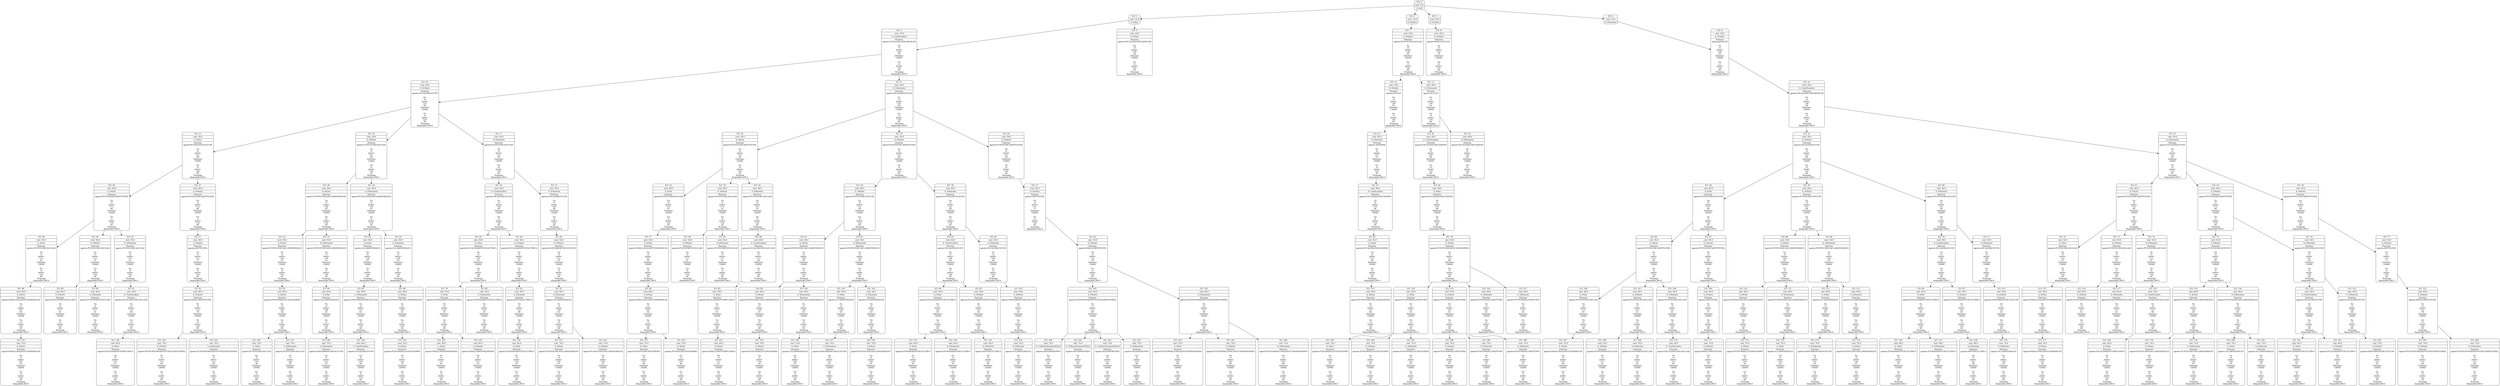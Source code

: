 digraph g {
node [shape = Mrecord];
nodo0[label="{EO: 0|cost: 0.0|A: null}"]
nodo1[label="{EO: 1|cost: 10.0|A: IrSur}"]
nodo5[label="{EO: 5|cost: 10.0|A: UsarEscalera|Posicion\nagente:ESCALERACERCAJAVALAB\n\nEn\nel\npunto:\n128\n64\n2
Destino:\nCIDISI\n\nEn\nel\npunto:\n124\n60\n3
Energia\ndisponible:290.0
}"]
nodo10[label="{EO: 10|cost: 20.0|A: IrOeste|Posicion\nagente:ESCALERACECOVI\n\nEn\nel\npunto:\n122\n64\n1
Destino:\nCIDISI\n\nEn\nel\npunto:\n124\n60\n3
Energia\ndisponible:290.0
}"]
nodo15[label="{EO: 15|cost: 30.0|A: IrSur|Posicion\nagente:PUNTOCERCACECOVI\n\nEn\nel\npunto:\n121\n66\n1
Destino:\nCIDISI\n\nEn\nel\npunto:\n124\n60\n3
Energia\ndisponible:290.0
}"]
nodo26[label="{EO: 26|cost: 40.0|A: IrEste|Posicion\nagente:PUNTOCERCADEPTOCIVIL\n\nEn\nel\npunto:\n112\n66\n1
Destino:\nCIDISI\n\nEn\nel\npunto:\n124\n60\n3
Energia\ndisponible:290.0
}"]
nodo48[label="{EO: 48|cost: 50.0|A: IrSur|Posicion\nagente:PUNTOCERCAAULA20\n\nEn\nel\npunto:\n112\n61\n1
Destino:\nCIDISI\n\nEn\nel\npunto:\n124\n60\n3
Energia\ndisponible:290.0
}"]
nodo88[label="{EO: 88|cost: 60.0|A: IrEste|Posicion\nagente:PASILLOSALAESTUDIOBASICAS\n\nEn\nel\npunto:\n107\n60\n1
Destino:\nCIDISI\n\nEn\nel\npunto:\n124\n60\n3
Energia\ndisponible:290.0
}"]
nodo143[label="{EO: 143|cost: 70.0|A: IrEste|Posicion\nagente:PASILLOSALAESTUDIOBASICAS\n\nEn\nel\npunto:\n107\n56\n1
Destino:\nCIDISI\n\nEn\nel\npunto:\n124\n60\n3
Energia\ndisponible:290.0
}"]

nodo88 -> nodo143;

nodo48 -> nodo88;

nodo26 -> nodo48;
nodo49[label="{EO: 49|cost: 50.0|A: IrNorte|Posicion\nagente:PUNTOCERCAAULA20\n\nEn\nel\npunto:\n112\n61\n1
Destino:\nCIDISI\n\nEn\nel\npunto:\n124\n60\n3
Energia\ndisponible:290.0
}"]
nodo89[label="{EO: 89|cost: 60.0|A: IrNorte|Posicion\nagente:PUNTOFRENTEAULA20\n\nEn\nel\npunto:\n117\n61\n1
Destino:\nCIDISI\n\nEn\nel\npunto:\n124\n60\n3
Energia\ndisponible:290.0
}"]

nodo49 -> nodo89;
nodo90[label="{EO: 90|cost: 60.0|A: IrNoreste|Posicion\nagente:PUNTOFRENTEAULA20\n\nEn\nel\npunto:\n117\n61\n1
Destino:\nCIDISI\n\nEn\nel\npunto:\n124\n60\n3
Energia\ndisponible:290.0
}"]

nodo49 -> nodo90;

nodo26 -> nodo49;
nodo50[label="{EO: 50|cost: 50.0|A: IrNoreste|Posicion\nagente:PUNTOCERCAAULA20\n\nEn\nel\npunto:\n112\n61\n1
Destino:\nCIDISI\n\nEn\nel\npunto:\n124\n60\n3
Energia\ndisponible:290.0
}"]
nodo91[label="{EO: 91|cost: 50.0|A: UsarEscalera|Posicion\nagente:ESCALERACERCAAULA20\n\nEn\nel\npunto:\n113\n60\n1
Destino:\nCIDISI\n\nEn\nel\npunto:\n124\n60\n3
Energia\ndisponible:290.0
}"]
nodo139[label="{EO: 139|cost: 60.0|A: IrSur|Posicion\nagente:ESCALERADEPTOMECANICA\n\nEn\nel\npunto:\n113\n61\n0
Destino:\nCIDISI\n\nEn\nel\npunto:\n124\n60\n3
Energia\ndisponible:290.0
}"]

nodo91 -> nodo139;

nodo50 -> nodo91;

nodo26 -> nodo50;

nodo15 -> nodo26;
nodo27[label="{EO: 27|cost: 40.0|A: IrOeste|Posicion\nagente:PUNTOCERCADEPTOCIVIL\n\nEn\nel\npunto:\n112\n66\n1
Destino:\nCIDISI\n\nEn\nel\npunto:\n124\n60\n3
Energia\ndisponible:290.0
}"]
nodo51[label="{EO: 51|cost: 50.0|A: IrOeste|Posicion\nagente:DEPTOCIVIL\n\nEn\nel\npunto:\n111\n71\n1
Destino:\nCIDISI\n\nEn\nel\npunto:\n124\n60\n3
Energia\ndisponible:290.0
}"]
nodo92[label="{EO: 92|cost: 60.0|A: IrOeste|Posicion\nagente:PASILLODEPTOCIVIL\n\nEn\nel\npunto:\n112\n78\n1
Destino:\nCIDISI\n\nEn\nel\npunto:\n124\n60\n3
Energia\ndisponible:290.0
}"]
nodo144[label="{EO: 144|cost: 70.0|A: IrNorte|Posicion\nagente:PUNTOENTREDEPTOCIVILEINDUSTRIAL\n\nEn\nel\npunto:\n112\n84\n1
Destino:\nCIDISI\n\nEn\nel\npunto:\n124\n60\n3
Energia\ndisponible:290.0
}"]

nodo92 -> nodo144;
nodo145[label="{EO: 145|cost: 70.0|A: IrSuroeste|Posicion\nagente:PUNTOENTREDEPTOCIVILEINDUSTRIAL\n\nEn\nel\npunto:\n112\n84\n1
Destino:\nCIDISI\n\nEn\nel\npunto:\n124\n60\n3
Energia\ndisponible:290.0
}"]

nodo92 -> nodo145;

nodo51 -> nodo92;

nodo27 -> nodo51;

nodo15 -> nodo27;

nodo10 -> nodo15;
nodo16[label="{EO: 16|cost: 30.0|A: IrNorte|Posicion\nagente:PUNTOCERCACECOVI\n\nEn\nel\npunto:\n121\n66\n1
Destino:\nCIDISI\n\nEn\nel\npunto:\n124\n60\n3
Energia\ndisponible:290.0
}"]
nodo28[label="{EO: 28|cost: 40.0|A: IrEste|Posicion\nagente:PUNTOCERCAAULAMATERIALES\n\nEn\nel\npunto:\n136\n65\n1
Destino:\nCIDISI\n\nEn\nel\npunto:\n124\n60\n3
Energia\ndisponible:290.0
}"]
nodo52[label="{EO: 52|cost: 50.0|A: IrEste|Posicion\nagente:PUNTOCERCAAULAMATERIALES\n\nEn\nel\npunto:\n136\n61\n1
Destino:\nCIDISI\n\nEn\nel\npunto:\n124\n60\n3
Energia\ndisponible:290.0
}"]
nodo93[label="{EO: 93|cost: 60.0|A: IrEste|Posicion\nagente:PUNTOPASILLOCERCAGIMNI\n\nEn\nel\npunto:\n136\n54\n1
Destino:\nCIDISI\n\nEn\nel\npunto:\n124\n60\n3
Energia\ndisponible:290.0
}"]
nodo146[label="{EO: 146|cost: 70.0|A: IrSur|Posicion\nagente:PUNTOCERCAAULA19\n\nEn\nel\npunto:\n136\n48\n1
Destino:\nCIDISI\n\nEn\nel\npunto:\n124\n60\n3
Energia\ndisponible:290.0
}"]

nodo93 -> nodo146;
nodo147[label="{EO: 147|cost: 70.0|A: IrNoroeste|Posicion\nagente:PUNTOCERCAAULA19\n\nEn\nel\npunto:\n136\n48\n1
Destino:\nCIDISI\n\nEn\nel\npunto:\n124\n60\n3
Energia\ndisponible:290.0
}"]

nodo93 -> nodo147;

nodo52 -> nodo93;

nodo28 -> nodo52;
nodo53[label="{EO: 53|cost: 50.0|A: IrNoroeste|Posicion\nagente:PUNTOCERCAAULAMATERIALES\n\nEn\nel\npunto:\n136\n61\n1
Destino:\nCIDISI\n\nEn\nel\npunto:\n124\n60\n3
Energia\ndisponible:290.0
}"]
nodo94[label="{EO: 94|cost: 60.0|A: IrSur|Posicion\nagente:AULAMATERIALES\n\nEn\nel\npunto:\n138\n63\n1
Destino:\nCIDISI\n\nEn\nel\npunto:\n124\n60\n3
Energia\ndisponible:290.0
}"]
nodo148[label="{EO: 148|cost: 70.0|A: IrSuroeste|Posicion\nagente:SANITARIOSCERCACECOVI\n\nEn\nel\npunto:\n131\n63\n1
Destino:\nCIDISI\n\nEn\nel\npunto:\n124\n60\n3
Energia\ndisponible:290.0
}"]

nodo94 -> nodo148;

nodo53 -> nodo94;

nodo28 -> nodo53;

nodo16 -> nodo28;
nodo29[label="{EO: 29|cost: 40.0|A: IrNoroeste|Posicion\nagente:PUNTOCERCAAULAMATERIALES\n\nEn\nel\npunto:\n136\n65\n1
Destino:\nCIDISI\n\nEn\nel\npunto:\n124\n60\n3
Energia\ndisponible:290.0
}"]
nodo54[label="{EO: 54|cost: 50.0|A: IrSur|Posicion\nagente:AULAMATERIALES\n\nEn\nel\npunto:\n138\n63\n1
Destino:\nCIDISI\n\nEn\nel\npunto:\n124\n60\n3
Energia\ndisponible:290.0
}"]
nodo95[label="{EO: 95|cost: 60.0|A: IrSuroeste|Posicion\nagente:SANITARIOSCERCACECOVI\n\nEn\nel\npunto:\n131\n63\n1
Destino:\nCIDISI\n\nEn\nel\npunto:\n124\n60\n3
Energia\ndisponible:290.0
}"]
nodo149[label="{EO: 149|cost: 60.0|A: UsarEscalera|Posicion\nagente:ESCALERACECOVI\n\nEn\nel\npunto:\n128\n64\n1
Destino:\nCIDISI\n\nEn\nel\npunto:\n124\n60\n3
Energia\ndisponible:290.0
}"]

nodo95 -> nodo149;

nodo54 -> nodo95;

nodo29 -> nodo54;
nodo55[label="{EO: 55|cost: 50.0|A: IrSureste|Posicion\nagente:AULAMATERIALES\n\nEn\nel\npunto:\n138\n63\n1
Destino:\nCIDISI\n\nEn\nel\npunto:\n124\n60\n3
Energia\ndisponible:290.0
}"]
nodo96[label="{EO: 96|cost: 60.0|A: IrEste|Posicion\nagente:PUNTOCERCAAULAMATERIALES\n\nEn\nel\npunto:\n136\n61\n1
Destino:\nCIDISI\n\nEn\nel\npunto:\n124\n60\n3
Energia\ndisponible:290.0
}"]
nodo150[label="{EO: 150|cost: 70.0|A: IrEste|Posicion\nagente:PUNTOPASILLOCERCAGIMNI\n\nEn\nel\npunto:\n136\n54\n1
Destino:\nCIDISI\n\nEn\nel\npunto:\n124\n60\n3
Energia\ndisponible:290.0
}"]

nodo96 -> nodo150;

nodo55 -> nodo96;

nodo29 -> nodo55;

nodo16 -> nodo29;

nodo10 -> nodo16;
nodo17[label="{EO: 17|cost: 30.0|A: IrNoreste|Posicion\nagente:PUNTOCERCACECOVI\n\nEn\nel\npunto:\n121\n66\n1
Destino:\nCIDISI\n\nEn\nel\npunto:\n124\n60\n3
Energia\ndisponible:290.0
}"]
nodo30[label="{EO: 30|cost: 30.0|A: UsarEscalera|Posicion\nagente:ESCALERACECOVI\n\nEn\nel\npunto:\n128\n64\n1
Destino:\nCIDISI\n\nEn\nel\npunto:\n124\n60\n3
Energia\ndisponible:290.0
}"]
nodo45[label="{EO: 45|cost: 40.0|A: IrSur|Posicion\nagente:ESCALERADEPTOELECTRICA\n\nEn\nel\npunto:\n121\n63\n0
Destino:\nCIDISI\n\nEn\nel\npunto:\n124\n60\n3
Energia\ndisponible:290.0
}"]
nodo79[label="{EO: 79|cost: 50.0|A: IrSur|Posicion\nagente:ENTRADADEPTOELECTRICA\n\nEn\nel\npunto:\n118\n63\n0
Destino:\nCIDISI\n\nEn\nel\npunto:\n124\n60\n3
Energia\ndisponible:290.0
}"]
nodo128[label="{EO: 128|cost: 60.0|A: IrSur|Posicion\nagente:PASILLOPATIOPALMERAS\n\nEn\nel\npunto:\n111\n63\n0
Destino:\nCIDISI\n\nEn\nel\npunto:\n124\n60\n3
Energia\ndisponible:290.0
}"]

nodo79 -> nodo128;
nodo129[label="{EO: 129|cost: 60.0|A: IrOeste|Posicion\nagente:PASILLOPATIOPALMERAS\n\nEn\nel\npunto:\n111\n63\n0
Destino:\nCIDISI\n\nEn\nel\npunto:\n124\n60\n3
Energia\ndisponible:290.0
}"]

nodo79 -> nodo129;

nodo45 -> nodo79;
nodo80[label="{EO: 80|cost: 50.0|A: IrNoroeste|Posicion\nagente:ENTRADADEPTOELECTRICA\n\nEn\nel\npunto:\n118\n63\n0
Destino:\nCIDISI\n\nEn\nel\npunto:\n124\n60\n3
Energia\ndisponible:290.0
}"]

nodo45 -> nodo80;

nodo30 -> nodo45;
nodo46[label="{EO: 46|cost: 40.0|A: IrOeste|Posicion\nagente:ESCALERADEPTOELECTRICA\n\nEn\nel\npunto:\n121\n63\n0
Destino:\nCIDISI\n\nEn\nel\npunto:\n124\n60\n3
Energia\ndisponible:290.0
}"]
nodo81[label="{EO: 81|cost: 50.0|A: IrSureste|Posicion\nagente:DEPTOELECTRICA\n\nEn\nel\npunto:\n121\n66\n0
Destino:\nCIDISI\n\nEn\nel\npunto:\n124\n60\n3
Energia\ndisponible:290.0
}"]
nodo130[label="{EO: 130|cost: 60.0|A: IrSur|Posicion\nagente:ENTRADADEPTOELECTRICA\n\nEn\nel\npunto:\n118\n63\n0
Destino:\nCIDISI\n\nEn\nel\npunto:\n124\n60\n3
Energia\ndisponible:290.0
}"]

nodo81 -> nodo130;

nodo46 -> nodo81;

nodo30 -> nodo46;

nodo17 -> nodo30;
nodo31[label="{EO: 31|cost: 40.0|A: IrNoreste|Posicion\nagente:ESCALERACECOVI\n\nEn\nel\npunto:\n128\n64\n1
Destino:\nCIDISI\n\nEn\nel\npunto:\n124\n60\n3
Energia\ndisponible:290.0
}"]
nodo56[label="{EO: 56|cost: 50.0|A: IrNorte|Posicion\nagente:SANITARIOSCERCACECOVI\n\nEn\nel\npunto:\n131\n63\n1
Destino:\nCIDISI\n\nEn\nel\npunto:\n124\n60\n3
Energia\ndisponible:290.0
}"]
nodo97[label="{EO: 97|cost: 60.0|A: IrSureste|Posicion\nagente:AULAMATERIALES\n\nEn\nel\npunto:\n138\n63\n1
Destino:\nCIDISI\n\nEn\nel\npunto:\n124\n60\n3
Energia\ndisponible:290.0
}"]
nodo151[label="{EO: 151|cost: 70.0|A: IrEste|Posicion\nagente:PUNTOCERCAAULAMATERIALES\n\nEn\nel\npunto:\n136\n61\n1
Destino:\nCIDISI\n\nEn\nel\npunto:\n124\n60\n3
Energia\ndisponible:290.0
}"]

nodo97 -> nodo151;
nodo152[label="{EO: 152|cost: 70.0|A: IrOeste|Posicion\nagente:PUNTOCERCAAULAMATERIALES\n\nEn\nel\npunto:\n136\n61\n1
Destino:\nCIDISI\n\nEn\nel\npunto:\n124\n60\n3
Energia\ndisponible:290.0
}"]

nodo97 -> nodo152;

nodo56 -> nodo97;

nodo31 -> nodo56;

nodo17 -> nodo31;

nodo10 -> nodo17;

nodo5 -> nodo10;
nodo11[label="{EO: 11|cost: 20.0|A: IrSuroeste|Posicion\nagente:ESCALERACECOVI\n\nEn\nel\npunto:\n122\n64\n1
Destino:\nCIDISI\n\nEn\nel\npunto:\n124\n60\n3
Energia\ndisponible:290.0
}"]
nodo18[label="{EO: 18|cost: 30.0|A: IrEste|Posicion\nagente:PUNTOCERCADEPTOCIVIL\n\nEn\nel\npunto:\n112\n66\n1
Destino:\nCIDISI\n\nEn\nel\npunto:\n124\n60\n3
Energia\ndisponible:290.0
}"]
nodo32[label="{EO: 32|cost: 40.0|A: IrSur|Posicion\nagente:PUNTOCERCAAULA20\n\nEn\nel\npunto:\n112\n61\n1
Destino:\nCIDISI\n\nEn\nel\npunto:\n124\n60\n3
Energia\ndisponible:290.0
}"]
nodo57[label="{EO: 57|cost: 50.0|A: IrEste|Posicion\nagente:PASILLOSALAESTUDIOBASICAS\n\nEn\nel\npunto:\n107\n60\n1
Destino:\nCIDISI\n\nEn\nel\npunto:\n124\n60\n3
Energia\ndisponible:290.0
}"]
nodo98[label="{EO: 98|cost: 60.0|A: IrEste|Posicion\nagente:PASILLOSALAESTUDIOBASICAS\n\nEn\nel\npunto:\n107\n56\n1
Destino:\nCIDISI\n\nEn\nel\npunto:\n124\n60\n3
Energia\ndisponible:290.0
}"]
nodo153[label="{EO: 153|cost: 70.0|A: IrSur|Posicion\nagente:PUNTOCERCATOTORIAB3\n\nEn\nel\npunto:\n107\n48\n1
Destino:\nCIDISI\n\nEn\nel\npunto:\n124\n60\n3
Energia\ndisponible:290.0
}"]

nodo98 -> nodo153;
nodo154[label="{EO: 154|cost: 70.0|A: IrEste|Posicion\nagente:PUNTOCERCATOTORIAB3\n\nEn\nel\npunto:\n107\n48\n1
Destino:\nCIDISI\n\nEn\nel\npunto:\n124\n60\n3
Energia\ndisponible:290.0
}"]

nodo98 -> nodo154;

nodo57 -> nodo98;

nodo32 -> nodo57;

nodo18 -> nodo32;
nodo33[label="{EO: 33|cost: 40.0|A: IrNorte|Posicion\nagente:PUNTOCERCAAULA20\n\nEn\nel\npunto:\n112\n61\n1
Destino:\nCIDISI\n\nEn\nel\npunto:\n124\n60\n3
Energia\ndisponible:290.0
}"]
nodo58[label="{EO: 58|cost: 50.0|A: IrNorte|Posicion\nagente:PUNTOFRENTEAULA20\n\nEn\nel\npunto:\n117\n61\n1
Destino:\nCIDISI\n\nEn\nel\npunto:\n124\n60\n3
Energia\ndisponible:290.0
}"]

nodo33 -> nodo58;
nodo59[label="{EO: 59|cost: 50.0|A: IrNoreste|Posicion\nagente:PUNTOFRENTEAULA20\n\nEn\nel\npunto:\n117\n61\n1
Destino:\nCIDISI\n\nEn\nel\npunto:\n124\n60\n3
Energia\ndisponible:290.0
}"]

nodo33 -> nodo59;

nodo18 -> nodo33;
nodo34[label="{EO: 34|cost: 40.0|A: IrNoreste|Posicion\nagente:PUNTOCERCAAULA20\n\nEn\nel\npunto:\n112\n61\n1
Destino:\nCIDISI\n\nEn\nel\npunto:\n124\n60\n3
Energia\ndisponible:290.0
}"]
nodo60[label="{EO: 60|cost: 40.0|A: UsarEscalera|Posicion\nagente:ESCALERACERCAAULA20\n\nEn\nel\npunto:\n113\n60\n1
Destino:\nCIDISI\n\nEn\nel\npunto:\n124\n60\n3
Energia\ndisponible:290.0
}"]
nodo83[label="{EO: 83|cost: 50.0|A: IrSur|Posicion\nagente:ESCALERADEPTOMECANICA\n\nEn\nel\npunto:\n113\n61\n0
Destino:\nCIDISI\n\nEn\nel\npunto:\n124\n60\n3
Energia\ndisponible:290.0
}"]
nodo132[label="{EO: 132|cost: 60.0|A: IrEste|Posicion\nagente:PASILLODEPTOMECANICA\n\nEn\nel\npunto:\n111\n61\n0
Destino:\nCIDISI\n\nEn\nel\npunto:\n124\n60\n3
Energia\ndisponible:290.0
}"]

nodo83 -> nodo132;

nodo60 -> nodo83;

nodo34 -> nodo60;

nodo18 -> nodo34;

nodo11 -> nodo18;
nodo19[label="{EO: 19|cost: 30.0|A: IrNorte|Posicion\nagente:PUNTOCERCADEPTOCIVIL\n\nEn\nel\npunto:\n112\n66\n1
Destino:\nCIDISI\n\nEn\nel\npunto:\n124\n60\n3
Energia\ndisponible:290.0
}"]
nodo35[label="{EO: 35|cost: 40.0|A: IrNorte|Posicion\nagente:PUNTOCERCACECOVI\n\nEn\nel\npunto:\n121\n66\n1
Destino:\nCIDISI\n\nEn\nel\npunto:\n124\n60\n3
Energia\ndisponible:290.0
}"]
nodo61[label="{EO: 61|cost: 50.0|A: IrEste|Posicion\nagente:PUNTOCERCAAULAMATERIALES\n\nEn\nel\npunto:\n136\n65\n1
Destino:\nCIDISI\n\nEn\nel\npunto:\n124\n60\n3
Energia\ndisponible:290.0
}"]
nodo99[label="{EO: 99|cost: 60.0|A: IrEste|Posicion\nagente:PUNTOCERCAAULAMATERIALES\n\nEn\nel\npunto:\n136\n61\n1
Destino:\nCIDISI\n\nEn\nel\npunto:\n124\n60\n3
Energia\ndisponible:290.0
}"]
nodo155[label="{EO: 155|cost: 70.0|A: IrEste|Posicion\nagente:PUNTOPASILLOCERCAGIMNI\n\nEn\nel\npunto:\n136\n54\n1
Destino:\nCIDISI\n\nEn\nel\npunto:\n124\n60\n3
Energia\ndisponible:290.0
}"]

nodo99 -> nodo155;

nodo61 -> nodo99;
nodo100[label="{EO: 100|cost: 60.0|A: IrNoroeste|Posicion\nagente:PUNTOCERCAAULAMATERIALES\n\nEn\nel\npunto:\n136\n61\n1
Destino:\nCIDISI\n\nEn\nel\npunto:\n124\n60\n3
Energia\ndisponible:290.0
}"]
nodo156[label="{EO: 156|cost: 70.0|A: IrSur|Posicion\nagente:AULAMATERIALES\n\nEn\nel\npunto:\n138\n63\n1
Destino:\nCIDISI\n\nEn\nel\npunto:\n124\n60\n3
Energia\ndisponible:290.0
}"]

nodo100 -> nodo156;

nodo61 -> nodo100;

nodo35 -> nodo61;
nodo62[label="{EO: 62|cost: 50.0|A: IrNoroeste|Posicion\nagente:PUNTOCERCAAULAMATERIALES\n\nEn\nel\npunto:\n136\n65\n1
Destino:\nCIDISI\n\nEn\nel\npunto:\n124\n60\n3
Energia\ndisponible:290.0
}"]
nodo101[label="{EO: 101|cost: 60.0|A: IrSur|Posicion\nagente:AULAMATERIALES\n\nEn\nel\npunto:\n138\n63\n1
Destino:\nCIDISI\n\nEn\nel\npunto:\n124\n60\n3
Energia\ndisponible:290.0
}"]
nodo157[label="{EO: 157|cost: 70.0|A: IrSuroeste|Posicion\nagente:SANITARIOSCERCACECOVI\n\nEn\nel\npunto:\n131\n63\n1
Destino:\nCIDISI\n\nEn\nel\npunto:\n124\n60\n3
Energia\ndisponible:290.0
}"]

nodo101 -> nodo157;

nodo62 -> nodo101;
nodo102[label="{EO: 102|cost: 60.0|A: IrSureste|Posicion\nagente:AULAMATERIALES\n\nEn\nel\npunto:\n138\n63\n1
Destino:\nCIDISI\n\nEn\nel\npunto:\n124\n60\n3
Energia\ndisponible:290.0
}"]
nodo158[label="{EO: 158|cost: 70.0|A: IrEste|Posicion\nagente:PUNTOCERCAAULAMATERIALES\n\nEn\nel\npunto:\n136\n61\n1
Destino:\nCIDISI\n\nEn\nel\npunto:\n124\n60\n3
Energia\ndisponible:290.0
}"]

nodo102 -> nodo158;

nodo62 -> nodo102;

nodo35 -> nodo62;

nodo19 -> nodo35;
nodo36[label="{EO: 36|cost: 40.0|A: IrNoreste|Posicion\nagente:PUNTOCERCACECOVI\n\nEn\nel\npunto:\n121\n66\n1
Destino:\nCIDISI\n\nEn\nel\npunto:\n124\n60\n3
Energia\ndisponible:290.0
}"]
nodo63[label="{EO: 63|cost: 40.0|A: UsarEscalera|Posicion\nagente:ESCALERACECOVI\n\nEn\nel\npunto:\n128\n64\n1
Destino:\nCIDISI\n\nEn\nel\npunto:\n124\n60\n3
Energia\ndisponible:290.0
}"]
nodo84[label="{EO: 84|cost: 50.0|A: IrSur|Posicion\nagente:ESCALERADEPTOELECTRICA\n\nEn\nel\npunto:\n121\n63\n0
Destino:\nCIDISI\n\nEn\nel\npunto:\n124\n60\n3
Energia\ndisponible:290.0
}"]
nodo133[label="{EO: 133|cost: 60.0|A: IrSur|Posicion\nagente:ENTRADADEPTOELECTRICA\n\nEn\nel\npunto:\n118\n63\n0
Destino:\nCIDISI\n\nEn\nel\npunto:\n124\n60\n3
Energia\ndisponible:290.0
}"]

nodo84 -> nodo133;
nodo134[label="{EO: 134|cost: 60.0|A: IrNoroeste|Posicion\nagente:ENTRADADEPTOELECTRICA\n\nEn\nel\npunto:\n118\n63\n0
Destino:\nCIDISI\n\nEn\nel\npunto:\n124\n60\n3
Energia\ndisponible:290.0
}"]

nodo84 -> nodo134;

nodo63 -> nodo84;
nodo85[label="{EO: 85|cost: 50.0|A: IrOeste|Posicion\nagente:ESCALERADEPTOELECTRICA\n\nEn\nel\npunto:\n121\n63\n0
Destino:\nCIDISI\n\nEn\nel\npunto:\n124\n60\n3
Energia\ndisponible:290.0
}"]
nodo135[label="{EO: 135|cost: 60.0|A: IrSureste|Posicion\nagente:DEPTOELECTRICA\n\nEn\nel\npunto:\n121\n66\n0
Destino:\nCIDISI\n\nEn\nel\npunto:\n124\n60\n3
Energia\ndisponible:290.0
}"]

nodo85 -> nodo135;

nodo63 -> nodo85;

nodo36 -> nodo63;
nodo64[label="{EO: 64|cost: 50.0|A: IrNoreste|Posicion\nagente:ESCALERACECOVI\n\nEn\nel\npunto:\n128\n64\n1
Destino:\nCIDISI\n\nEn\nel\npunto:\n124\n60\n3
Energia\ndisponible:290.0
}"]
nodo103[label="{EO: 103|cost: 60.0|A: IrNorte|Posicion\nagente:SANITARIOSCERCACECOVI\n\nEn\nel\npunto:\n131\n63\n1
Destino:\nCIDISI\n\nEn\nel\npunto:\n124\n60\n3
Energia\ndisponible:290.0
}"]
nodo159[label="{EO: 159|cost: 70.0|A: IrSureste|Posicion\nagente:AULAMATERIALES\n\nEn\nel\npunto:\n138\n63\n1
Destino:\nCIDISI\n\nEn\nel\npunto:\n124\n60\n3
Energia\ndisponible:290.0
}"]

nodo103 -> nodo159;

nodo64 -> nodo103;

nodo36 -> nodo64;

nodo19 -> nodo36;

nodo11 -> nodo19;
nodo20[label="{EO: 20|cost: 30.0|A: IrOeste|Posicion\nagente:PUNTOCERCADEPTOCIVIL\n\nEn\nel\npunto:\n112\n66\n1
Destino:\nCIDISI\n\nEn\nel\npunto:\n124\n60\n3
Energia\ndisponible:290.0
}"]
nodo37[label="{EO: 37|cost: 40.0|A: IrOeste|Posicion\nagente:DEPTOCIVIL\n\nEn\nel\npunto:\n111\n71\n1
Destino:\nCIDISI\n\nEn\nel\npunto:\n124\n60\n3
Energia\ndisponible:290.0
}"]
nodo65[label="{EO: 65|cost: 50.0|A: IrOeste|Posicion\nagente:PASILLODEPTOCIVIL\n\nEn\nel\npunto:\n112\n78\n1
Destino:\nCIDISI\n\nEn\nel\npunto:\n124\n60\n3
Energia\ndisponible:290.0
}"]
nodo104[label="{EO: 104|cost: 60.0|A: IrNorte|Posicion\nagente:PUNTOENTREDEPTOCIVILEINDUSTRIAL\n\nEn\nel\npunto:\n112\n84\n1
Destino:\nCIDISI\n\nEn\nel\npunto:\n124\n60\n3
Energia\ndisponible:290.0
}"]
nodo160[label="{EO: 160|cost: 70.0|A: UtilizarAscensorAPiso2|Posicion\nagente:ASCENSOR1PISO\n\nEn\nel\npunto:\n114\n84\n1
Destino:\nCIDISI\n\nEn\nel\npunto:\n124\n60\n3
Energia\ndisponible:290.0
}"]

nodo104 -> nodo160;
nodo161[label="{EO: 161|cost: 70.0|A: UtilizarAscensorAPiso2|Posicion\nagente:ASCENSOR1PISO\n\nEn\nel\npunto:\n114\n84\n1
Destino:\nCIDISI\n\nEn\nel\npunto:\n124\n60\n3
Energia\ndisponible:290.0
}"]

nodo104 -> nodo161;
nodo162[label="{EO: 162|cost: 70.0|A: UtilizarAscensorAPiso3|Posicion\nagente:ASCENSOR1PISO\n\nEn\nel\npunto:\n114\n84\n1
Destino:\nCIDISI\n\nEn\nel\npunto:\n124\n60\n3
Energia\ndisponible:290.0
}"]

nodo104 -> nodo162;
nodo163[label="{EO: 163|cost: 70.0|A: IrNoroeste|Posicion\nagente:ASCENSOR1PISO\n\nEn\nel\npunto:\n114\n84\n1
Destino:\nCIDISI\n\nEn\nel\npunto:\n124\n60\n3
Energia\ndisponible:290.0
}"]

nodo104 -> nodo163;

nodo65 -> nodo104;
nodo105[label="{EO: 105|cost: 60.0|A: IrSuroeste|Posicion\nagente:PUNTOENTREDEPTOCIVILEINDUSTRIAL\n\nEn\nel\npunto:\n112\n84\n1
Destino:\nCIDISI\n\nEn\nel\npunto:\n124\n60\n3
Energia\ndisponible:290.0
}"]
nodo164[label="{EO: 164|cost: 70.0|A: IrSur|Posicion\nagente:PUNTOPASILLOSALAESTUDIOPOSGRADO\n\nEn\nel\npunto:\n103\n86\n1
Destino:\nCIDISI\n\nEn\nel\npunto:\n124\n60\n3
Energia\ndisponible:290.0
}"]

nodo105 -> nodo164;
nodo165[label="{EO: 165|cost: 70.0|A: IrNorte|Posicion\nagente:PUNTOPASILLOSALAESTUDIOPOSGRADO\n\nEn\nel\npunto:\n103\n86\n1
Destino:\nCIDISI\n\nEn\nel\npunto:\n124\n60\n3
Energia\ndisponible:290.0
}"]

nodo105 -> nodo165;
nodo166[label="{EO: 166|cost: 70.0|A: IrNoroeste|Posicion\nagente:PUNTOPASILLOSALAESTUDIOPOSGRADO\n\nEn\nel\npunto:\n103\n86\n1
Destino:\nCIDISI\n\nEn\nel\npunto:\n124\n60\n3
Energia\ndisponible:290.0
}"]

nodo105 -> nodo166;

nodo65 -> nodo105;

nodo37 -> nodo65;

nodo20 -> nodo37;

nodo11 -> nodo20;

nodo5 -> nodo11;

nodo1 -> nodo5;
nodo6[label="{EO: 6|cost: 20.0|A: IrEste|Posicion\nagente:ESCALERACERCAJAVALAB\n\nEn\nel\npunto:\n128\n64\n2
Destino:\nCIDISI\n\nEn\nel\npunto:\n124\n60\n3
Energia\ndisponible:290.0
}"]

nodo1 -> nodo6;

nodo0 -> nodo1;
nodo2[label="{EO: 2|cost: 10.0|A: IrNorte}"]
nodo7[label="{EO: 7|cost: 20.0|A: IrNorte|Posicion\nagente:PUNTOCERCAAULA22\n\nEn\nel\npunto:\n136\n64\n2
Destino:\nCIDISI\n\nEn\nel\npunto:\n124\n60\n3
Energia\ndisponible:290.0
}"]
nodo12[label="{EO: 12|cost: 30.0|A: IrOeste|Posicion\nagente:AULA22\n\nEn\nel\npunto:\n138\n63\n2
Destino:\nCIDISI\n\nEn\nel\npunto:\n124\n60\n3
Energia\ndisponible:290.0
}"]
nodo23[label="{EO: 23|cost: 40.0|A: IrSureste|Posicion\nagente:ANEXOISI\n\nEn\nel\npunto:\n137\n67\n2
Destino:\nCIDISI\n\nEn\nel\npunto:\n124\n60\n3
Energia\ndisponible:290.0
}"]
nodo47[label="{EO: 47|cost: 40.0|A: UsarEscalera|Posicion\nagente:ESCALERACERCAANEXO\n\nEn\nel\npunto:\n136\n66\n2
Destino:\nCIDISI\n\nEn\nel\npunto:\n124\n60\n3
Energia\ndisponible:290.0
}"]
nodo82[label="{EO: 82|cost: 50.0|A: IrSur|Posicion\nagente:ESCALERACERCAANEXO\n\nEn\nel\npunto:\n133\n66\n3
Destino:\nCIDISI\n\nEn\nel\npunto:\n124\n60\n3
Energia\ndisponible:290.0
}"]
nodo131[label="{EO: 131|cost: 60.0|A: IrEste|Posicion\nagente:PUNTOCERCAESCALERAANEXO\n\nEn\nel\npunto:\n131\n66\n3
Destino:\nCIDISI\n\nEn\nel\npunto:\n124\n60\n3
Energia\ndisponible:290.0
}"]

nodo82 -> nodo131;

nodo47 -> nodo82;

nodo23 -> nodo47;

nodo12 -> nodo23;

nodo7 -> nodo12;
nodo13[label="{EO: 13|cost: 30.0|A: IrSuroeste|Posicion\nagente:AULA22\n\nEn\nel\npunto:\n138\n63\n2
Destino:\nCIDISI\n\nEn\nel\npunto:\n124\n60\n3
Energia\ndisponible:290.0
}"]
nodo24[label="{EO: 24|cost: 30.0|A: UsarEscalera|Posicion\nagente:ESCALERACERCAANEXO\n\nEn\nel\npunto:\n136\n66\n2
Destino:\nCIDISI\n\nEn\nel\npunto:\n124\n60\n3
Energia\ndisponible:290.0
}"]
nodo44[label="{EO: 44|cost: 40.0|A: IrSur|Posicion\nagente:ESCALERACERCAANEXO\n\nEn\nel\npunto:\n133\n66\n3
Destino:\nCIDISI\n\nEn\nel\npunto:\n124\n60\n3
Energia\ndisponible:290.0
}"]
nodo78[label="{EO: 78|cost: 50.0|A: IrEste|Posicion\nagente:PUNTOCERCAESCALERAANEXO\n\nEn\nel\npunto:\n131\n66\n3
Destino:\nCIDISI\n\nEn\nel\npunto:\n124\n60\n3
Energia\ndisponible:290.0
}"]
nodo124[label="{EO: 124|cost: 60.0|A: IrSur|Posicion\nagente:PUNTOPASILLODEPTOISI\n\nEn\nel\npunto:\n131\n61\n3
Destino:\nCIDISI\n\nEn\nel\npunto:\n124\n60\n3
Energia\ndisponible:290.0
}"]
nodo185[label="{EO: 185|cost: 70.0|A: IrSur|Posicion\nagente:PUNTOPASILLOCERCACIDISI\n\nEn\nel\npunto:\n122\n61\n3
Destino:\nCIDISI\n\nEn\nel\npunto:\n124\n60\n3
Energia\ndisponible:290.0
}"]

nodo124 -> nodo185;
nodo186[label="{EO: 186|cost: 70.0|A: IrOeste|Posicion\nagente:PUNTOPASILLOCERCACIDISI\n\nEn\nel\npunto:\n122\n61\n3
Destino:\nCIDISI\n\nEn\nel\npunto:\n124\n60\n3
Energia\ndisponible:290.0
}"]

nodo124 -> nodo186;
nodo187[label="{EO: 187|cost: 70.0|A: IrNoreste|Posicion\nagente:PUNTOPASILLOCERCACIDISI\n\nEn\nel\npunto:\n122\n61\n3
Destino:\nCIDISI\n\nEn\nel\npunto:\n124\n60\n3
Energia\ndisponible:290.0
}"]

nodo124 -> nodo187;

nodo78 -> nodo124;
nodo125[label="{EO: 125|cost: 60.0|A: IrNorte|Posicion\nagente:PUNTOPASILLODEPTOISI\n\nEn\nel\npunto:\n131\n61\n3
Destino:\nCIDISI\n\nEn\nel\npunto:\n124\n60\n3
Energia\ndisponible:290.0
}"]
nodo188[label="{EO: 188|cost: 70.0|A: IrNorte|Posicion\nagente:PUNTOPASILLODEPTOISI\n\nEn\nel\npunto:\n139\n61\n3
Destino:\nCIDISI\n\nEn\nel\npunto:\n124\n60\n3
Energia\ndisponible:290.0
}"]

nodo125 -> nodo188;
nodo189[label="{EO: 189|cost: 70.0|A: IrSureste|Posicion\nagente:PUNTOPASILLODEPTOISI\n\nEn\nel\npunto:\n139\n61\n3
Destino:\nCIDISI\n\nEn\nel\npunto:\n124\n60\n3
Energia\ndisponible:290.0
}"]

nodo125 -> nodo189;
nodo190[label="{EO: 190|cost: 70.0|A: IrNoreste|Posicion\nagente:PUNTOPASILLODEPTOISI\n\nEn\nel\npunto:\n139\n61\n3
Destino:\nCIDISI\n\nEn\nel\npunto:\n124\n60\n3
Energia\ndisponible:290.0
}"]

nodo125 -> nodo190;

nodo78 -> nodo125;
nodo126[label="{EO: 126|cost: 60.0|A: IrSureste|Posicion\nagente:PUNTOPASILLODEPTOISI\n\nEn\nel\npunto:\n131\n61\n3
Destino:\nCIDISI\n\nEn\nel\npunto:\n124\n60\n3
Energia\ndisponible:290.0
}"]

nodo78 -> nodo126;
nodo127[label="{EO: 127|cost: 60.0|A: IrNoreste|Posicion\nagente:PUNTOPASILLODEPTOISI\n\nEn\nel\npunto:\n131\n61\n3
Destino:\nCIDISI\n\nEn\nel\npunto:\n124\n60\n3
Energia\ndisponible:290.0
}"]

nodo78 -> nodo127;

nodo44 -> nodo78;

nodo24 -> nodo44;

nodo13 -> nodo24;
nodo25[label="{EO: 25|cost: 40.0|A: IrNoroeste|Posicion\nagente:ESCALERACERCAANEXO\n\nEn\nel\npunto:\n136\n66\n2
Destino:\nCIDISI\n\nEn\nel\npunto:\n124\n60\n3
Energia\ndisponible:290.0
}"]

nodo13 -> nodo25;

nodo7 -> nodo13;

nodo2 -> nodo7;

nodo0 -> nodo2;
nodo3[label="{EO: 3|cost: 10.0|A: IrOeste}"]
nodo8[label="{EO: 8|cost: 20.0|A: IrOeste|Posicion\nagente:PASILLOAULA21\n\nEn\nel\npunto:\n132\n70\n2
Destino:\nCIDISI\n\nEn\nel\npunto:\n124\n60\n3
Energia\ndisponible:290.0
}"]

nodo3 -> nodo8;

nodo0 -> nodo3;
nodo4[label="{EO: 4|cost: 10.0|A: IrSureste}"]
nodo9[label="{EO: 9|cost: 20.0|A: IrOeste|Posicion\nagente:JAVALAB\n\nEn\nel\npunto:\n128\n63\n2
Destino:\nCIDISI\n\nEn\nel\npunto:\n124\n60\n3
Energia\ndisponible:290.0
}"]
nodo14[label="{EO: 14|cost: 20.0|A: UsarEscalera|Posicion\nagente:ESCALERACERCAJAVALAB\n\nEn\nel\npunto:\n128\n64\n2
Destino:\nCIDISI\n\nEn\nel\npunto:\n124\n60\n3
Energia\ndisponible:290.0
}"]
nodo21[label="{EO: 21|cost: 30.0|A: IrOeste|Posicion\nagente:ESCALERACECOVI\n\nEn\nel\npunto:\n122\n64\n1
Destino:\nCIDISI\n\nEn\nel\npunto:\n124\n60\n3
Energia\ndisponible:290.0
}"]
nodo38[label="{EO: 38|cost: 40.0|A: IrSur|Posicion\nagente:PUNTOCERCACECOVI\n\nEn\nel\npunto:\n121\n66\n1
Destino:\nCIDISI\n\nEn\nel\npunto:\n124\n60\n3
Energia\ndisponible:290.0
}"]
nodo66[label="{EO: 66|cost: 50.0|A: IrEste|Posicion\nagente:PUNTOCERCADEPTOCIVIL\n\nEn\nel\npunto:\n112\n66\n1
Destino:\nCIDISI\n\nEn\nel\npunto:\n124\n60\n3
Energia\ndisponible:290.0
}"]
nodo106[label="{EO: 106|cost: 60.0|A: IrSur|Posicion\nagente:PUNTOCERCAAULA20\n\nEn\nel\npunto:\n112\n61\n1
Destino:\nCIDISI\n\nEn\nel\npunto:\n124\n60\n3
Energia\ndisponible:290.0
}"]
nodo167[label="{EO: 167|cost: 70.0|A: IrEste|Posicion\nagente:PASILLOSALAESTUDIOBASICAS\n\nEn\nel\npunto:\n107\n60\n1
Destino:\nCIDISI\n\nEn\nel\npunto:\n124\n60\n3
Energia\ndisponible:290.0
}"]

nodo106 -> nodo167;

nodo66 -> nodo106;
nodo107[label="{EO: 107|cost: 60.0|A: IrNorte|Posicion\nagente:PUNTOCERCAAULA20\n\nEn\nel\npunto:\n112\n61\n1
Destino:\nCIDISI\n\nEn\nel\npunto:\n124\n60\n3
Energia\ndisponible:290.0
}"]
nodo168[label="{EO: 168|cost: 70.0|A: IrNorte|Posicion\nagente:PUNTOFRENTEAULA20\n\nEn\nel\npunto:\n117\n61\n1
Destino:\nCIDISI\n\nEn\nel\npunto:\n124\n60\n3
Energia\ndisponible:290.0
}"]

nodo107 -> nodo168;
nodo169[label="{EO: 169|cost: 70.0|A: IrNoreste|Posicion\nagente:PUNTOFRENTEAULA20\n\nEn\nel\npunto:\n117\n61\n1
Destino:\nCIDISI\n\nEn\nel\npunto:\n124\n60\n3
Energia\ndisponible:290.0
}"]

nodo107 -> nodo169;

nodo66 -> nodo107;
nodo108[label="{EO: 108|cost: 60.0|A: IrNoreste|Posicion\nagente:PUNTOCERCAAULA20\n\nEn\nel\npunto:\n112\n61\n1
Destino:\nCIDISI\n\nEn\nel\npunto:\n124\n60\n3
Energia\ndisponible:290.0
}"]
nodo170[label="{EO: 170|cost: 60.0|A: UsarEscalera|Posicion\nagente:ESCALERACERCAAULA20\n\nEn\nel\npunto:\n113\n60\n1
Destino:\nCIDISI\n\nEn\nel\npunto:\n124\n60\n3
Energia\ndisponible:290.0
}"]

nodo108 -> nodo170;

nodo66 -> nodo108;

nodo38 -> nodo66;
nodo67[label="{EO: 67|cost: 50.0|A: IrOeste|Posicion\nagente:PUNTOCERCADEPTOCIVIL\n\nEn\nel\npunto:\n112\n66\n1
Destino:\nCIDISI\n\nEn\nel\npunto:\n124\n60\n3
Energia\ndisponible:290.0
}"]
nodo109[label="{EO: 109|cost: 60.0|A: IrOeste|Posicion\nagente:DEPTOCIVIL\n\nEn\nel\npunto:\n111\n71\n1
Destino:\nCIDISI\n\nEn\nel\npunto:\n124\n60\n3
Energia\ndisponible:290.0
}"]
nodo171[label="{EO: 171|cost: 70.0|A: IrOeste|Posicion\nagente:PASILLODEPTOCIVIL\n\nEn\nel\npunto:\n112\n78\n1
Destino:\nCIDISI\n\nEn\nel\npunto:\n124\n60\n3
Energia\ndisponible:290.0
}"]

nodo109 -> nodo171;

nodo67 -> nodo109;

nodo38 -> nodo67;

nodo21 -> nodo38;
nodo39[label="{EO: 39|cost: 40.0|A: IrNorte|Posicion\nagente:PUNTOCERCACECOVI\n\nEn\nel\npunto:\n121\n66\n1
Destino:\nCIDISI\n\nEn\nel\npunto:\n124\n60\n3
Energia\ndisponible:290.0
}"]
nodo68[label="{EO: 68|cost: 50.0|A: IrEste|Posicion\nagente:PUNTOCERCAAULAMATERIALES\n\nEn\nel\npunto:\n136\n65\n1
Destino:\nCIDISI\n\nEn\nel\npunto:\n124\n60\n3
Energia\ndisponible:290.0
}"]
nodo110[label="{EO: 110|cost: 60.0|A: IrEste|Posicion\nagente:PUNTOCERCAAULAMATERIALES\n\nEn\nel\npunto:\n136\n61\n1
Destino:\nCIDISI\n\nEn\nel\npunto:\n124\n60\n3
Energia\ndisponible:290.0
}"]
nodo172[label="{EO: 172|cost: 70.0|A: IrEste|Posicion\nagente:PUNTOPASILLOCERCAGIMNI\n\nEn\nel\npunto:\n136\n54\n1
Destino:\nCIDISI\n\nEn\nel\npunto:\n124\n60\n3
Energia\ndisponible:290.0
}"]

nodo110 -> nodo172;

nodo68 -> nodo110;
nodo111[label="{EO: 111|cost: 60.0|A: IrNoroeste|Posicion\nagente:PUNTOCERCAAULAMATERIALES\n\nEn\nel\npunto:\n136\n61\n1
Destino:\nCIDISI\n\nEn\nel\npunto:\n124\n60\n3
Energia\ndisponible:290.0
}"]
nodo173[label="{EO: 173|cost: 70.0|A: IrSur|Posicion\nagente:AULAMATERIALES\n\nEn\nel\npunto:\n138\n63\n1
Destino:\nCIDISI\n\nEn\nel\npunto:\n124\n60\n3
Energia\ndisponible:290.0
}"]

nodo111 -> nodo173;

nodo68 -> nodo111;

nodo39 -> nodo68;
nodo69[label="{EO: 69|cost: 50.0|A: IrNoroeste|Posicion\nagente:PUNTOCERCAAULAMATERIALES\n\nEn\nel\npunto:\n136\n65\n1
Destino:\nCIDISI\n\nEn\nel\npunto:\n124\n60\n3
Energia\ndisponible:290.0
}"]
nodo112[label="{EO: 112|cost: 60.0|A: IrSur|Posicion\nagente:AULAMATERIALES\n\nEn\nel\npunto:\n138\n63\n1
Destino:\nCIDISI\n\nEn\nel\npunto:\n124\n60\n3
Energia\ndisponible:290.0
}"]
nodo174[label="{EO: 174|cost: 70.0|A: IrSuroeste|Posicion\nagente:SANITARIOSCERCACECOVI\n\nEn\nel\npunto:\n131\n63\n1
Destino:\nCIDISI\n\nEn\nel\npunto:\n124\n60\n3
Energia\ndisponible:290.0
}"]

nodo112 -> nodo174;

nodo69 -> nodo112;
nodo113[label="{EO: 113|cost: 60.0|A: IrSureste|Posicion\nagente:AULAMATERIALES\n\nEn\nel\npunto:\n138\n63\n1
Destino:\nCIDISI\n\nEn\nel\npunto:\n124\n60\n3
Energia\ndisponible:290.0
}"]
nodo175[label="{EO: 175|cost: 70.0|A: IrEste|Posicion\nagente:PUNTOCERCAAULAMATERIALES\n\nEn\nel\npunto:\n136\n61\n1
Destino:\nCIDISI\n\nEn\nel\npunto:\n124\n60\n3
Energia\ndisponible:290.0
}"]

nodo113 -> nodo175;

nodo69 -> nodo113;

nodo39 -> nodo69;

nodo21 -> nodo39;
nodo40[label="{EO: 40|cost: 40.0|A: IrNoreste|Posicion\nagente:PUNTOCERCACECOVI\n\nEn\nel\npunto:\n121\n66\n1
Destino:\nCIDISI\n\nEn\nel\npunto:\n124\n60\n3
Energia\ndisponible:290.0
}"]
nodo70[label="{EO: 70|cost: 40.0|A: UsarEscalera|Posicion\nagente:ESCALERACECOVI\n\nEn\nel\npunto:\n128\n64\n1
Destino:\nCIDISI\n\nEn\nel\npunto:\n124\n60\n3
Energia\ndisponible:290.0
}"]
nodo86[label="{EO: 86|cost: 50.0|A: IrSur|Posicion\nagente:ESCALERADEPTOELECTRICA\n\nEn\nel\npunto:\n121\n63\n0
Destino:\nCIDISI\n\nEn\nel\npunto:\n124\n60\n3
Energia\ndisponible:290.0
}"]
nodo136[label="{EO: 136|cost: 60.0|A: IrSur|Posicion\nagente:ENTRADADEPTOELECTRICA\n\nEn\nel\npunto:\n118\n63\n0
Destino:\nCIDISI\n\nEn\nel\npunto:\n124\n60\n3
Energia\ndisponible:290.0
}"]

nodo86 -> nodo136;
nodo137[label="{EO: 137|cost: 60.0|A: IrNoroeste|Posicion\nagente:ENTRADADEPTOELECTRICA\n\nEn\nel\npunto:\n118\n63\n0
Destino:\nCIDISI\n\nEn\nel\npunto:\n124\n60\n3
Energia\ndisponible:290.0
}"]

nodo86 -> nodo137;

nodo70 -> nodo86;
nodo87[label="{EO: 87|cost: 50.0|A: IrOeste|Posicion\nagente:ESCALERADEPTOELECTRICA\n\nEn\nel\npunto:\n121\n63\n0
Destino:\nCIDISI\n\nEn\nel\npunto:\n124\n60\n3
Energia\ndisponible:290.0
}"]
nodo138[label="{EO: 138|cost: 60.0|A: IrSureste|Posicion\nagente:DEPTOELECTRICA\n\nEn\nel\npunto:\n121\n66\n0
Destino:\nCIDISI\n\nEn\nel\npunto:\n124\n60\n3
Energia\ndisponible:290.0
}"]

nodo87 -> nodo138;

nodo70 -> nodo87;

nodo40 -> nodo70;
nodo71[label="{EO: 71|cost: 50.0|A: IrNoreste|Posicion\nagente:ESCALERACECOVI\n\nEn\nel\npunto:\n128\n64\n1
Destino:\nCIDISI\n\nEn\nel\npunto:\n124\n60\n3
Energia\ndisponible:290.0
}"]
nodo114[label="{EO: 114|cost: 60.0|A: IrNorte|Posicion\nagente:SANITARIOSCERCACECOVI\n\nEn\nel\npunto:\n131\n63\n1
Destino:\nCIDISI\n\nEn\nel\npunto:\n124\n60\n3
Energia\ndisponible:290.0
}"]
nodo176[label="{EO: 176|cost: 70.0|A: IrSureste|Posicion\nagente:AULAMATERIALES\n\nEn\nel\npunto:\n138\n63\n1
Destino:\nCIDISI\n\nEn\nel\npunto:\n124\n60\n3
Energia\ndisponible:290.0
}"]

nodo114 -> nodo176;

nodo71 -> nodo114;

nodo40 -> nodo71;

nodo21 -> nodo40;

nodo14 -> nodo21;
nodo22[label="{EO: 22|cost: 30.0|A: IrSuroeste|Posicion\nagente:ESCALERACECOVI\n\nEn\nel\npunto:\n122\n64\n1
Destino:\nCIDISI\n\nEn\nel\npunto:\n124\n60\n3
Energia\ndisponible:290.0
}"]
nodo41[label="{EO: 41|cost: 40.0|A: IrEste|Posicion\nagente:PUNTOCERCADEPTOCIVIL\n\nEn\nel\npunto:\n112\n66\n1
Destino:\nCIDISI\n\nEn\nel\npunto:\n124\n60\n3
Energia\ndisponible:290.0
}"]
nodo72[label="{EO: 72|cost: 50.0|A: IrSur|Posicion\nagente:PUNTOCERCAAULA20\n\nEn\nel\npunto:\n112\n61\n1
Destino:\nCIDISI\n\nEn\nel\npunto:\n124\n60\n3
Energia\ndisponible:290.0
}"]
nodo115[label="{EO: 115|cost: 60.0|A: IrEste|Posicion\nagente:PASILLOSALAESTUDIOBASICAS\n\nEn\nel\npunto:\n107\n60\n1
Destino:\nCIDISI\n\nEn\nel\npunto:\n124\n60\n3
Energia\ndisponible:290.0
}"]
nodo177[label="{EO: 177|cost: 70.0|A: IrEste|Posicion\nagente:PASILLOSALAESTUDIOBASICAS\n\nEn\nel\npunto:\n107\n56\n1
Destino:\nCIDISI\n\nEn\nel\npunto:\n124\n60\n3
Energia\ndisponible:290.0
}"]

nodo115 -> nodo177;

nodo72 -> nodo115;

nodo41 -> nodo72;
nodo73[label="{EO: 73|cost: 50.0|A: IrNorte|Posicion\nagente:PUNTOCERCAAULA20\n\nEn\nel\npunto:\n112\n61\n1
Destino:\nCIDISI\n\nEn\nel\npunto:\n124\n60\n3
Energia\ndisponible:290.0
}"]
nodo116[label="{EO: 116|cost: 60.0|A: IrNorte|Posicion\nagente:PUNTOFRENTEAULA20\n\nEn\nel\npunto:\n117\n61\n1
Destino:\nCIDISI\n\nEn\nel\npunto:\n124\n60\n3
Energia\ndisponible:290.0
}"]

nodo73 -> nodo116;
nodo117[label="{EO: 117|cost: 60.0|A: IrNoreste|Posicion\nagente:PUNTOFRENTEAULA20\n\nEn\nel\npunto:\n117\n61\n1
Destino:\nCIDISI\n\nEn\nel\npunto:\n124\n60\n3
Energia\ndisponible:290.0
}"]

nodo73 -> nodo117;

nodo41 -> nodo73;
nodo74[label="{EO: 74|cost: 50.0|A: IrNoreste|Posicion\nagente:PUNTOCERCAAULA20\n\nEn\nel\npunto:\n112\n61\n1
Destino:\nCIDISI\n\nEn\nel\npunto:\n124\n60\n3
Energia\ndisponible:290.0
}"]
nodo118[label="{EO: 118|cost: 50.0|A: UsarEscalera|Posicion\nagente:ESCALERACERCAAULA20\n\nEn\nel\npunto:\n113\n60\n1
Destino:\nCIDISI\n\nEn\nel\npunto:\n124\n60\n3
Energia\ndisponible:290.0
}"]
nodo140[label="{EO: 140|cost: 60.0|A: IrSur|Posicion\nagente:ESCALERADEPTOMECANICA\n\nEn\nel\npunto:\n113\n61\n0
Destino:\nCIDISI\n\nEn\nel\npunto:\n124\n60\n3
Energia\ndisponible:290.0
}"]

nodo118 -> nodo140;

nodo74 -> nodo118;

nodo41 -> nodo74;

nodo22 -> nodo41;
nodo42[label="{EO: 42|cost: 40.0|A: IrNorte|Posicion\nagente:PUNTOCERCADEPTOCIVIL\n\nEn\nel\npunto:\n112\n66\n1
Destino:\nCIDISI\n\nEn\nel\npunto:\n124\n60\n3
Energia\ndisponible:290.0
}"]
nodo75[label="{EO: 75|cost: 50.0|A: IrNorte|Posicion\nagente:PUNTOCERCACECOVI\n\nEn\nel\npunto:\n121\n66\n1
Destino:\nCIDISI\n\nEn\nel\npunto:\n124\n60\n3
Energia\ndisponible:290.0
}"]
nodo119[label="{EO: 119|cost: 60.0|A: IrEste|Posicion\nagente:PUNTOCERCAAULAMATERIALES\n\nEn\nel\npunto:\n136\n65\n1
Destino:\nCIDISI\n\nEn\nel\npunto:\n124\n60\n3
Energia\ndisponible:290.0
}"]
nodo178[label="{EO: 178|cost: 70.0|A: IrEste|Posicion\nagente:PUNTOCERCAAULAMATERIALES\n\nEn\nel\npunto:\n136\n61\n1
Destino:\nCIDISI\n\nEn\nel\npunto:\n124\n60\n3
Energia\ndisponible:290.0
}"]

nodo119 -> nodo178;
nodo179[label="{EO: 179|cost: 70.0|A: IrNoroeste|Posicion\nagente:PUNTOCERCAAULAMATERIALES\n\nEn\nel\npunto:\n136\n61\n1
Destino:\nCIDISI\n\nEn\nel\npunto:\n124\n60\n3
Energia\ndisponible:290.0
}"]

nodo119 -> nodo179;

nodo75 -> nodo119;
nodo120[label="{EO: 120|cost: 60.0|A: IrNoroeste|Posicion\nagente:PUNTOCERCAAULAMATERIALES\n\nEn\nel\npunto:\n136\n65\n1
Destino:\nCIDISI\n\nEn\nel\npunto:\n124\n60\n3
Energia\ndisponible:290.0
}"]
nodo180[label="{EO: 180|cost: 70.0|A: IrSur|Posicion\nagente:AULAMATERIALES\n\nEn\nel\npunto:\n138\n63\n1
Destino:\nCIDISI\n\nEn\nel\npunto:\n124\n60\n3
Energia\ndisponible:290.0
}"]

nodo120 -> nodo180;
nodo181[label="{EO: 181|cost: 70.0|A: IrSureste|Posicion\nagente:AULAMATERIALES\n\nEn\nel\npunto:\n138\n63\n1
Destino:\nCIDISI\n\nEn\nel\npunto:\n124\n60\n3
Energia\ndisponible:290.0
}"]

nodo120 -> nodo181;

nodo75 -> nodo120;

nodo42 -> nodo75;
nodo76[label="{EO: 76|cost: 50.0|A: IrNoreste|Posicion\nagente:PUNTOCERCACECOVI\n\nEn\nel\npunto:\n121\n66\n1
Destino:\nCIDISI\n\nEn\nel\npunto:\n124\n60\n3
Energia\ndisponible:290.0
}"]
nodo121[label="{EO: 121|cost: 50.0|A: UsarEscalera|Posicion\nagente:ESCALERACECOVI\n\nEn\nel\npunto:\n128\n64\n1
Destino:\nCIDISI\n\nEn\nel\npunto:\n124\n60\n3
Energia\ndisponible:290.0
}"]
nodo141[label="{EO: 141|cost: 60.0|A: IrSur|Posicion\nagente:ESCALERADEPTOELECTRICA\n\nEn\nel\npunto:\n121\n63\n0
Destino:\nCIDISI\n\nEn\nel\npunto:\n124\n60\n3
Energia\ndisponible:290.0
}"]

nodo121 -> nodo141;
nodo142[label="{EO: 142|cost: 60.0|A: IrOeste|Posicion\nagente:ESCALERADEPTOELECTRICA\n\nEn\nel\npunto:\n121\n63\n0
Destino:\nCIDISI\n\nEn\nel\npunto:\n124\n60\n3
Energia\ndisponible:290.0
}"]

nodo121 -> nodo142;

nodo76 -> nodo121;
nodo122[label="{EO: 122|cost: 60.0|A: IrNoreste|Posicion\nagente:ESCALERACECOVI\n\nEn\nel\npunto:\n128\n64\n1
Destino:\nCIDISI\n\nEn\nel\npunto:\n124\n60\n3
Energia\ndisponible:290.0
}"]
nodo182[label="{EO: 182|cost: 70.0|A: IrNorte|Posicion\nagente:SANITARIOSCERCACECOVI\n\nEn\nel\npunto:\n131\n63\n1
Destino:\nCIDISI\n\nEn\nel\npunto:\n124\n60\n3
Energia\ndisponible:290.0
}"]

nodo122 -> nodo182;

nodo76 -> nodo122;

nodo42 -> nodo76;

nodo22 -> nodo42;
nodo43[label="{EO: 43|cost: 40.0|A: IrOeste|Posicion\nagente:PUNTOCERCADEPTOCIVIL\n\nEn\nel\npunto:\n112\n66\n1
Destino:\nCIDISI\n\nEn\nel\npunto:\n124\n60\n3
Energia\ndisponible:290.0
}"]
nodo77[label="{EO: 77|cost: 50.0|A: IrOeste|Posicion\nagente:DEPTOCIVIL\n\nEn\nel\npunto:\n111\n71\n1
Destino:\nCIDISI\n\nEn\nel\npunto:\n124\n60\n3
Energia\ndisponible:290.0
}"]
nodo123[label="{EO: 123|cost: 60.0|A: IrOeste|Posicion\nagente:PASILLODEPTOCIVIL\n\nEn\nel\npunto:\n112\n78\n1
Destino:\nCIDISI\n\nEn\nel\npunto:\n124\n60\n3
Energia\ndisponible:290.0
}"]
nodo183[label="{EO: 183|cost: 70.0|A: IrNorte|Posicion\nagente:PUNTOENTREDEPTOCIVILEINDUSTRIAL\n\nEn\nel\npunto:\n112\n84\n1
Destino:\nCIDISI\n\nEn\nel\npunto:\n124\n60\n3
Energia\ndisponible:290.0
}"]

nodo123 -> nodo183;
nodo184[label="{EO: 184|cost: 70.0|A: IrSuroeste|Posicion\nagente:PUNTOENTREDEPTOCIVILEINDUSTRIAL\n\nEn\nel\npunto:\n112\n84\n1
Destino:\nCIDISI\n\nEn\nel\npunto:\n124\n60\n3
Energia\ndisponible:290.0
}"]

nodo123 -> nodo184;

nodo77 -> nodo123;

nodo43 -> nodo77;

nodo22 -> nodo43;

nodo14 -> nodo22;

nodo9 -> nodo14;

nodo4 -> nodo9;

nodo0 -> nodo4;


}